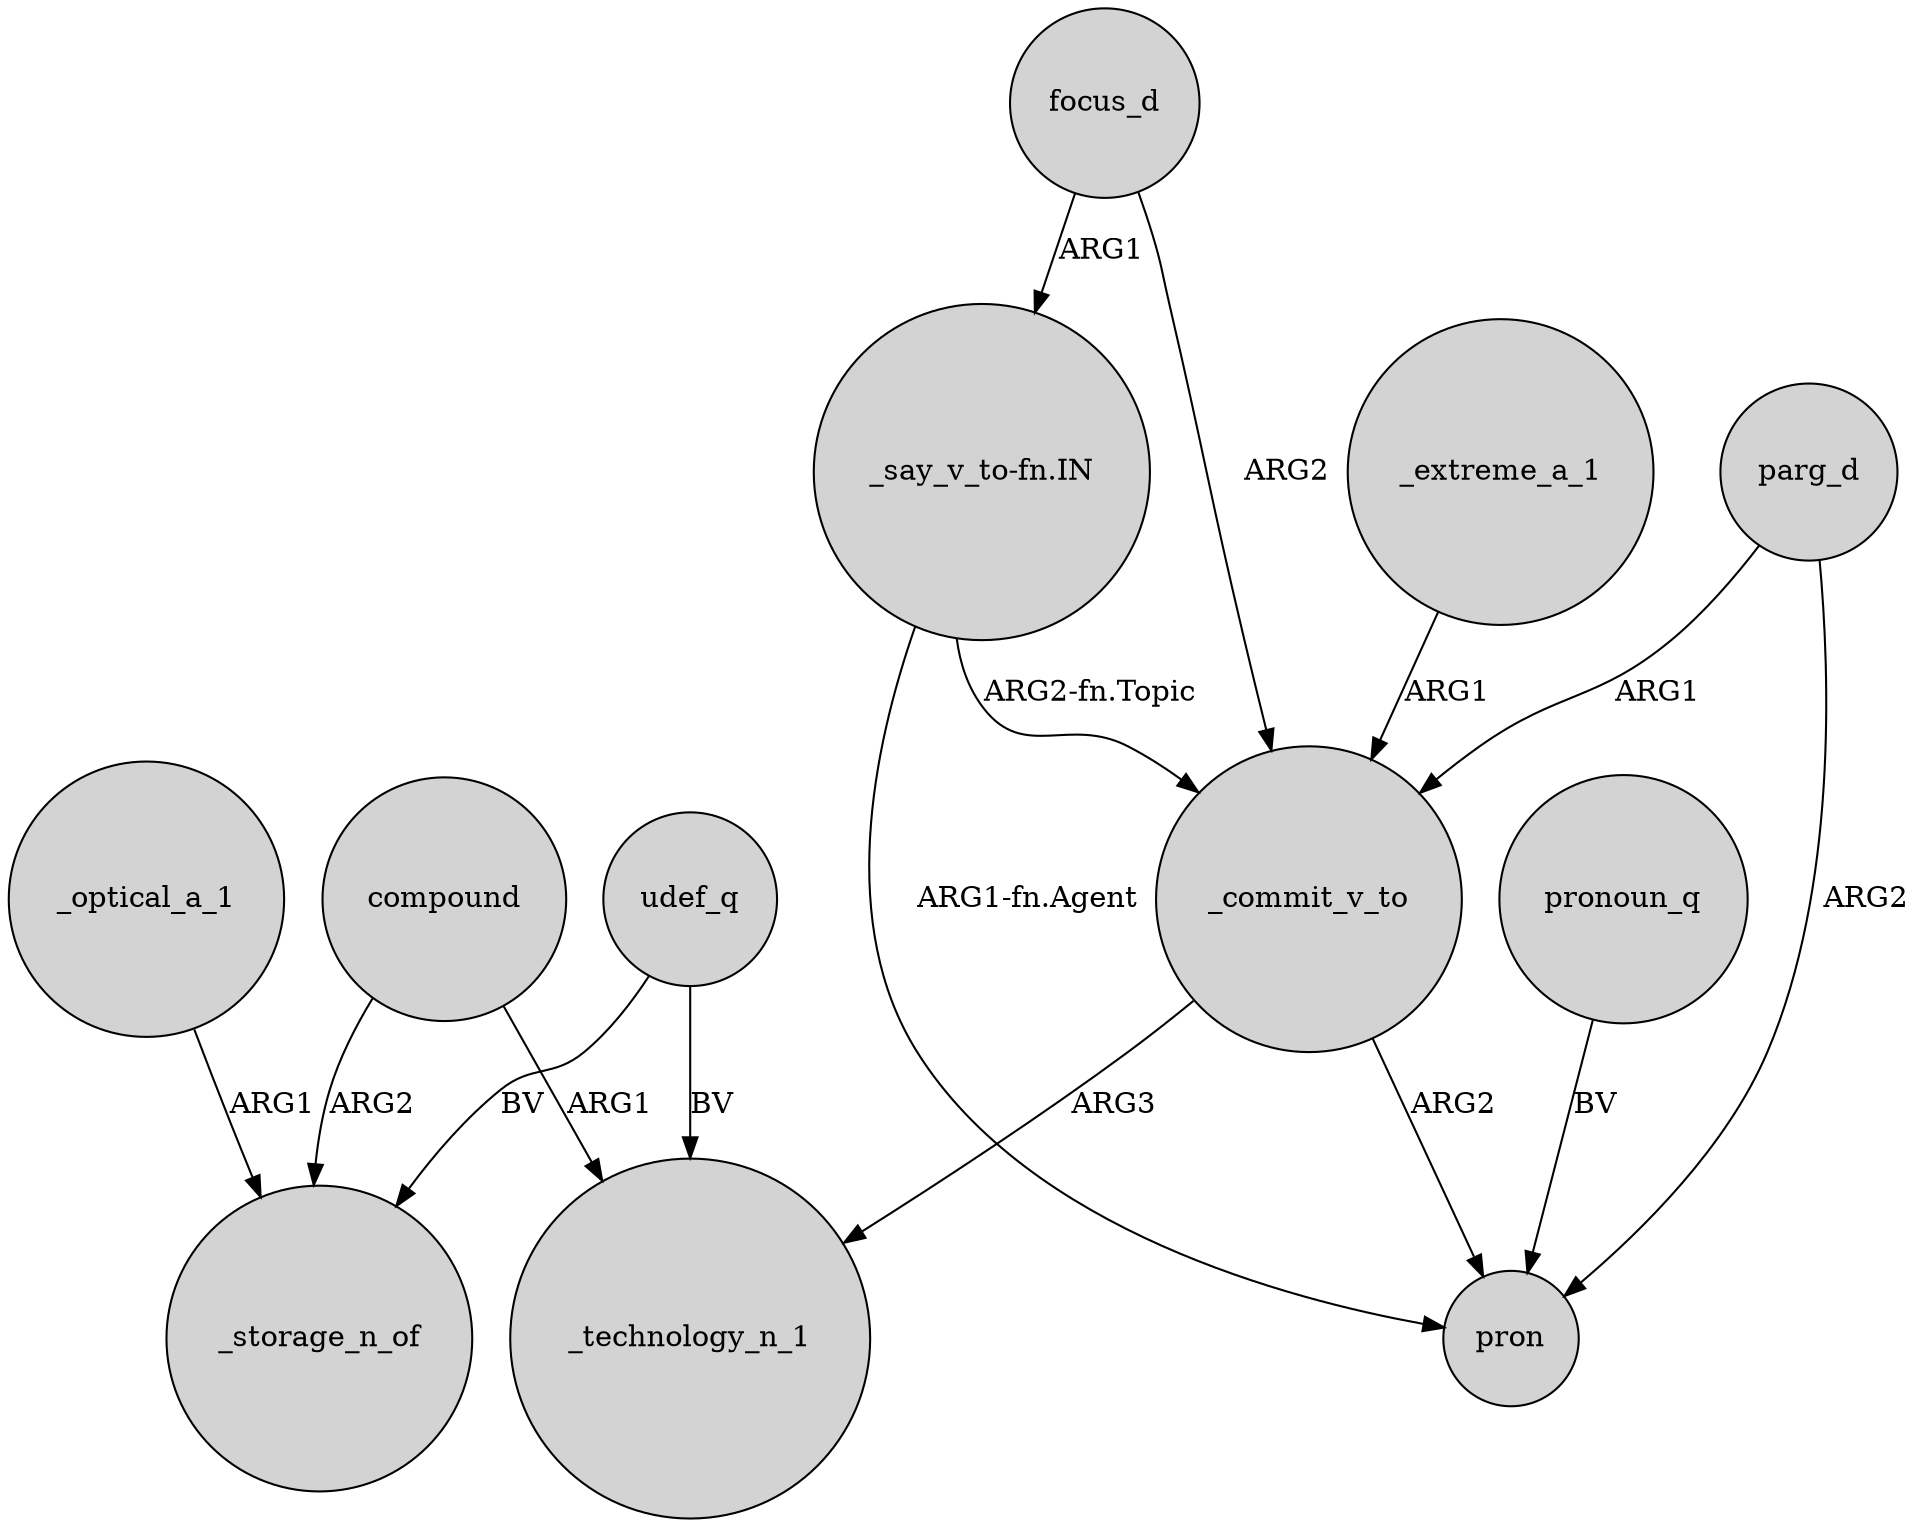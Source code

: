 digraph {
	node [shape=circle style=filled]
	compound -> _storage_n_of [label=ARG2]
	_commit_v_to -> pron [label=ARG2]
	"_say_v_to-fn.IN" -> _commit_v_to [label="ARG2-fn.Topic"]
	_optical_a_1 -> _storage_n_of [label=ARG1]
	compound -> _technology_n_1 [label=ARG1]
	parg_d -> _commit_v_to [label=ARG1]
	_extreme_a_1 -> _commit_v_to [label=ARG1]
	udef_q -> _storage_n_of [label=BV]
	_commit_v_to -> _technology_n_1 [label=ARG3]
	parg_d -> pron [label=ARG2]
	focus_d -> _commit_v_to [label=ARG2]
	focus_d -> "_say_v_to-fn.IN" [label=ARG1]
	udef_q -> _technology_n_1 [label=BV]
	"_say_v_to-fn.IN" -> pron [label="ARG1-fn.Agent"]
	pronoun_q -> pron [label=BV]
}
